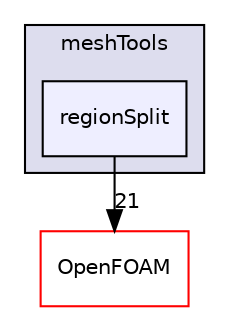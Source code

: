digraph "src/meshTools/regionSplit" {
  bgcolor=transparent;
  compound=true
  node [ fontsize="10", fontname="Helvetica"];
  edge [ labelfontsize="10", labelfontname="Helvetica"];
  subgraph clusterdir_ae30ad0bef50cf391b24c614251bb9fd {
    graph [ bgcolor="#ddddee", pencolor="black", label="meshTools" fontname="Helvetica", fontsize="10", URL="dir_ae30ad0bef50cf391b24c614251bb9fd.html"]
  dir_e6eb7eb4a0044a29d56f0d9aa7020713 [shape=box, label="regionSplit", style="filled", fillcolor="#eeeeff", pencolor="black", URL="dir_e6eb7eb4a0044a29d56f0d9aa7020713.html"];
  }
  dir_c5473ff19b20e6ec4dfe5c310b3778a8 [shape=box label="OpenFOAM" color="red" URL="dir_c5473ff19b20e6ec4dfe5c310b3778a8.html"];
  dir_e6eb7eb4a0044a29d56f0d9aa7020713->dir_c5473ff19b20e6ec4dfe5c310b3778a8 [headlabel="21", labeldistance=1.5 headhref="dir_001807_001892.html"];
}
